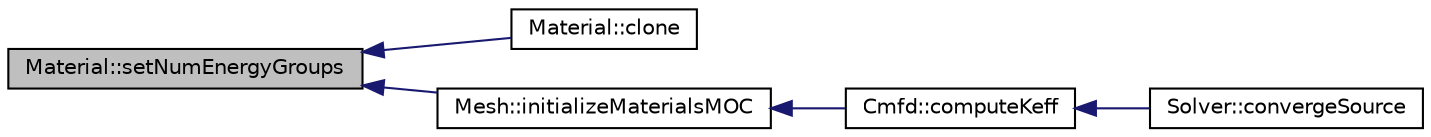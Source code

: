 digraph "Material::setNumEnergyGroups"
{
  edge [fontname="Helvetica",fontsize="10",labelfontname="Helvetica",labelfontsize="10"];
  node [fontname="Helvetica",fontsize="10",shape=record];
  rankdir="LR";
  Node1 [label="Material::setNumEnergyGroups",height=0.2,width=0.4,color="black", fillcolor="grey75", style="filled" fontcolor="black"];
  Node1 -> Node2 [dir="back",color="midnightblue",fontsize="10",style="solid",fontname="Helvetica"];
  Node2 [label="Material::clone",height=0.2,width=0.4,color="black", fillcolor="white", style="filled",URL="$classMaterial.html#a417cf6f7c2cc82c04599e5a29b620a64",tooltip="Create a duplicate of the Material."];
  Node1 -> Node3 [dir="back",color="midnightblue",fontsize="10",style="solid",fontname="Helvetica"];
  Node3 [label="Mesh::initializeMaterialsMOC",height=0.2,width=0.4,color="black", fillcolor="white", style="filled",URL="$classMesh.html#ab37b386a4b08be476c2930338604ad7b",tooltip="Initialize the Mesh cell Materials."];
  Node3 -> Node4 [dir="back",color="midnightblue",fontsize="10",style="solid",fontname="Helvetica"];
  Node4 [label="Cmfd::computeKeff",height=0.2,width=0.4,color="black", fillcolor="white", style="filled",URL="$classCmfd.html#ad3da57b100041e93e2ca8d6b89137775",tooltip="CMFD solver that solves the diffusion problem."];
  Node4 -> Node5 [dir="back",color="midnightblue",fontsize="10",style="solid",fontname="Helvetica"];
  Node5 [label="Solver::convergeSource",height=0.2,width=0.4,color="black", fillcolor="white", style="filled",URL="$classSolver.html#af8358a66a7cbd56339211f80a2365678",tooltip="Computes keff by performing a series of transport sweep and source updates."];
}
